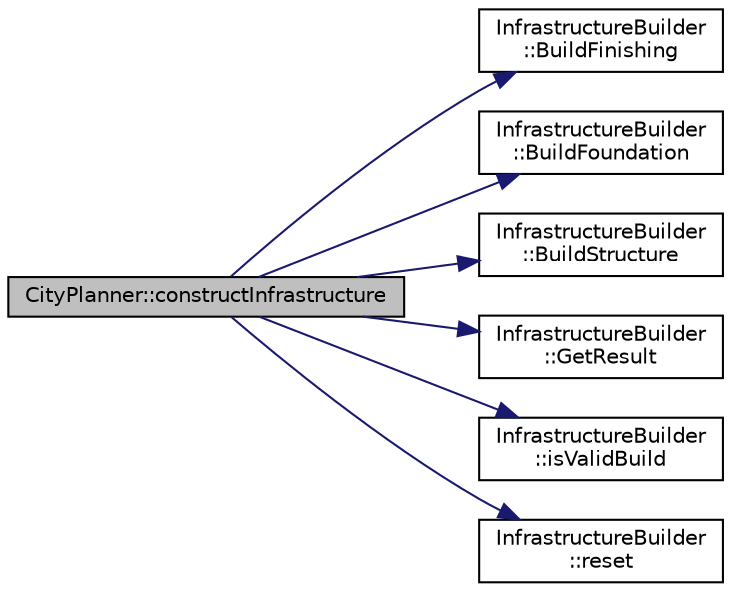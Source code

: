 digraph "CityPlanner::constructInfrastructure"
{
 // LATEX_PDF_SIZE
  edge [fontname="Helvetica",fontsize="10",labelfontname="Helvetica",labelfontsize="10"];
  node [fontname="Helvetica",fontsize="10",shape=record];
  rankdir="LR";
  Node1 [label="CityPlanner::constructInfrastructure",height=0.2,width=0.4,color="black", fillcolor="grey75", style="filled", fontcolor="black",tooltip="Constructs new infrastructure."];
  Node1 -> Node2 [color="midnightblue",fontsize="10",style="solid",fontname="Helvetica"];
  Node2 [label="InfrastructureBuilder\l::BuildFinishing",height=0.2,width=0.4,color="black", fillcolor="white", style="filled",URL="$classInfrastructureBuilder.html#ad2651644c64d743aa503b6fa63ea4f61",tooltip="Applies finishing touches to the infrastructure."];
  Node1 -> Node3 [color="midnightblue",fontsize="10",style="solid",fontname="Helvetica"];
  Node3 [label="InfrastructureBuilder\l::BuildFoundation",height=0.2,width=0.4,color="black", fillcolor="white", style="filled",URL="$classInfrastructureBuilder.html#af976d9ec89046ed17faf74d555afdd4c",tooltip="Builds the foundation of the infrastructure."];
  Node1 -> Node4 [color="midnightblue",fontsize="10",style="solid",fontname="Helvetica"];
  Node4 [label="InfrastructureBuilder\l::BuildStructure",height=0.2,width=0.4,color="black", fillcolor="white", style="filled",URL="$classInfrastructureBuilder.html#a62f490e08c8bc1ae9beb5f3f656749bb",tooltip="Builds the main structure."];
  Node1 -> Node5 [color="midnightblue",fontsize="10",style="solid",fontname="Helvetica"];
  Node5 [label="InfrastructureBuilder\l::GetResult",height=0.2,width=0.4,color="black", fillcolor="white", style="filled",URL="$classInfrastructureBuilder.html#a3dc890c181e3bb12e44542acc90f5b2d",tooltip="Returns the constructed Infrastructure object."];
  Node1 -> Node6 [color="midnightblue",fontsize="10",style="solid",fontname="Helvetica"];
  Node6 [label="InfrastructureBuilder\l::isValidBuild",height=0.2,width=0.4,color="black", fillcolor="white", style="filled",URL="$classInfrastructureBuilder.html#a5c0874ead274134b25918f6a847fe286",tooltip="Checks if the current build configuration is valid."];
  Node1 -> Node7 [color="midnightblue",fontsize="10",style="solid",fontname="Helvetica"];
  Node7 [label="InfrastructureBuilder\l::reset",height=0.2,width=0.4,color="black", fillcolor="white", style="filled",URL="$classInfrastructureBuilder.html#ac0ed4ccd95cd298844054f1fa159e312",tooltip="Resets the builder to its initial state."];
}
